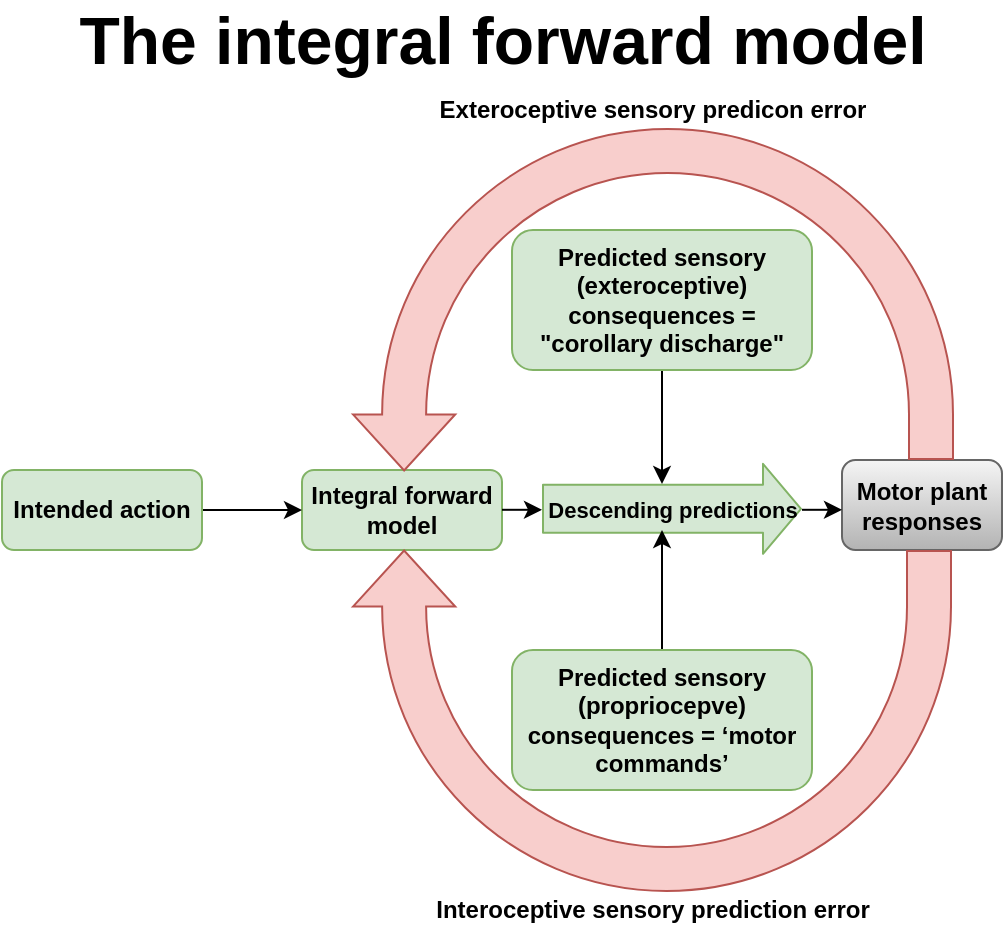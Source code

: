 <mxfile version="14.1.8" type="github">
  <diagram id="oFeBLRhFoD2jbrIdMfkN" name="Page-1">
    <mxGraphModel dx="675" dy="1488" grid="1" gridSize="10" guides="1" tooltips="1" connect="1" arrows="1" fold="1" page="1" pageScale="1" pageWidth="850" pageHeight="1100" math="0" shadow="0">
      <root>
        <mxCell id="0" />
        <mxCell id="1" parent="0" />
        <mxCell id="KZVcwBIvwKNDq4k1mtDS-1" value="&lt;b&gt;Integral forward model&lt;/b&gt;" style="rounded=1;whiteSpace=wrap;html=1;fillColor=#d5e8d4;strokeColor=#82b366;" parent="1" vertex="1">
          <mxGeometry x="170" y="140" width="100" height="40" as="geometry" />
        </mxCell>
        <mxCell id="KZVcwBIvwKNDq4k1mtDS-2" value="" style="shape=flexArrow;endArrow=classic;html=1;fillColor=#d5e8d4;strokeColor=#82b366;endSize=6;width=24;" parent="1" edge="1">
          <mxGeometry width="50" height="50" relative="1" as="geometry">
            <mxPoint x="290" y="159.41" as="sourcePoint" />
            <mxPoint x="420" y="159.41" as="targetPoint" />
            <Array as="points" />
          </mxGeometry>
        </mxCell>
        <mxCell id="KZVcwBIvwKNDq4k1mtDS-3" value="&lt;b&gt;Descending predictions&lt;/b&gt;" style="edgeLabel;html=1;align=center;verticalAlign=middle;resizable=0;points=[];labelBackgroundColor=none;" parent="KZVcwBIvwKNDq4k1mtDS-2" vertex="1" connectable="0">
          <mxGeometry x="-0.38" y="2" relative="1" as="geometry">
            <mxPoint x="24.52" y="2.59" as="offset" />
          </mxGeometry>
        </mxCell>
        <mxCell id="KZVcwBIvwKNDq4k1mtDS-5" value="&lt;b&gt;Motor plant responses&lt;/b&gt;" style="rounded=1;whiteSpace=wrap;html=1;fillColor=#f5f5f5;strokeColor=#666666;gradientColor=#b3b3b3;" parent="1" vertex="1">
          <mxGeometry x="440" y="135" width="80" height="45" as="geometry" />
        </mxCell>
        <mxCell id="KZVcwBIvwKNDq4k1mtDS-8" value="&lt;b&gt;&lt;font style=&quot;font-size: 33px&quot;&gt;The integral forward model&lt;/font&gt;&lt;/b&gt;" style="text;html=1;align=center;verticalAlign=middle;resizable=0;points=[];autosize=1;" parent="1" vertex="1">
          <mxGeometry x="50" y="-90" width="440" height="30" as="geometry" />
        </mxCell>
        <mxCell id="KZVcwBIvwKNDq4k1mtDS-11" value="" style="html=1;shadow=0;dashed=0;align=center;verticalAlign=middle;shape=mxgraph.arrows2.uTurnArrow;dy=11;arrowHead=51.11;dx2=27.98;rotation=-90;perimeterSpacing=0;flipH=1;fillColor=#f8cecc;strokeColor=#b85450;" parent="1" vertex="1">
          <mxGeometry x="263" y="-98" width="165" height="300" as="geometry" />
        </mxCell>
        <mxCell id="KZVcwBIvwKNDq4k1mtDS-20" value="" style="edgeStyle=orthogonalEdgeStyle;rounded=0;orthogonalLoop=1;jettySize=auto;html=1;endSize=6;" parent="1" source="KZVcwBIvwKNDq4k1mtDS-16" edge="1">
          <mxGeometry relative="1" as="geometry">
            <mxPoint x="170" y="160" as="targetPoint" />
          </mxGeometry>
        </mxCell>
        <mxCell id="KZVcwBIvwKNDq4k1mtDS-16" value="&lt;b&gt;Intended action&lt;/b&gt;" style="rounded=1;whiteSpace=wrap;html=1;fillColor=#d5e8d4;strokeColor=#82b366;" parent="1" vertex="1">
          <mxGeometry x="20" y="140" width="100" height="40" as="geometry" />
        </mxCell>
        <mxCell id="KZVcwBIvwKNDq4k1mtDS-22" value="&lt;b&gt;Exteroceptive sensory predicon error&lt;/b&gt;" style="text;html=1;align=center;verticalAlign=middle;resizable=0;points=[];autosize=1;" parent="1" vertex="1">
          <mxGeometry x="230" y="-50" width="230" height="20" as="geometry" />
        </mxCell>
        <mxCell id="KZVcwBIvwKNDq4k1mtDS-23" value="" style="html=1;shadow=0;dashed=0;align=center;verticalAlign=middle;shape=mxgraph.arrows2.uTurnArrow;dy=11;arrowHead=51.11;dx2=27.98;rotation=-90;perimeterSpacing=0;flipH=0;fillColor=#f8cecc;strokeColor=#b85450;" parent="1" vertex="1">
          <mxGeometry x="260" y="116" width="170" height="299" as="geometry" />
        </mxCell>
        <mxCell id="KZVcwBIvwKNDq4k1mtDS-24" value="&lt;b&gt;Interoceptive sensory prediction error&lt;/b&gt;" style="text;html=1;align=center;verticalAlign=middle;resizable=0;points=[];autosize=1;" parent="1" vertex="1">
          <mxGeometry x="230" y="350" width="230" height="20" as="geometry" />
        </mxCell>
        <mxCell id="KZVcwBIvwKNDq4k1mtDS-26" value="" style="edgeStyle=orthogonalEdgeStyle;rounded=0;orthogonalLoop=1;jettySize=auto;html=1;endSize=6;" parent="1" source="KZVcwBIvwKNDq4k1mtDS-25" edge="1">
          <mxGeometry relative="1" as="geometry">
            <mxPoint x="350" y="147" as="targetPoint" />
          </mxGeometry>
        </mxCell>
        <mxCell id="KZVcwBIvwKNDq4k1mtDS-25" value="&lt;b&gt;Predicted sensory (exteroceptive)&lt;br&gt;consequences = &quot;corollary discharge&quot;&lt;/b&gt;" style="rounded=1;whiteSpace=wrap;html=1;fillColor=#d5e8d4;strokeColor=#82b366;" parent="1" vertex="1">
          <mxGeometry x="275" y="20" width="150" height="70" as="geometry" />
        </mxCell>
        <mxCell id="KZVcwBIvwKNDq4k1mtDS-29" value="" style="edgeStyle=orthogonalEdgeStyle;rounded=0;orthogonalLoop=1;jettySize=auto;html=1;endSize=6;" parent="1" source="KZVcwBIvwKNDq4k1mtDS-28" edge="1">
          <mxGeometry relative="1" as="geometry">
            <mxPoint x="350" y="170" as="targetPoint" />
          </mxGeometry>
        </mxCell>
        <mxCell id="KZVcwBIvwKNDq4k1mtDS-28" value="&lt;b&gt;&lt;span&gt;Predicted sensory (propriocepve)&lt;/span&gt;&lt;br&gt;&lt;span&gt;consequences = ‘motor commands’&lt;/span&gt;&lt;/b&gt;" style="rounded=1;whiteSpace=wrap;html=1;fillColor=#d5e8d4;strokeColor=#82b366;" parent="1" vertex="1">
          <mxGeometry x="275" y="230" width="150" height="70" as="geometry" />
        </mxCell>
        <mxCell id="tkpRhFYnCF7QWg0prxbS-1" value="" style="edgeStyle=orthogonalEdgeStyle;rounded=0;orthogonalLoop=1;jettySize=auto;html=1;endSize=6;" edge="1" parent="1">
          <mxGeometry relative="1" as="geometry">
            <mxPoint x="290" y="160" as="targetPoint" />
            <mxPoint x="270" y="159.9" as="sourcePoint" />
          </mxGeometry>
        </mxCell>
        <mxCell id="tkpRhFYnCF7QWg0prxbS-2" value="" style="edgeStyle=orthogonalEdgeStyle;rounded=0;orthogonalLoop=1;jettySize=auto;html=1;endSize=6;" edge="1" parent="1">
          <mxGeometry relative="1" as="geometry">
            <mxPoint x="439.99" y="160" as="targetPoint" />
            <mxPoint x="419.99" y="159.9" as="sourcePoint" />
          </mxGeometry>
        </mxCell>
      </root>
    </mxGraphModel>
  </diagram>
</mxfile>
